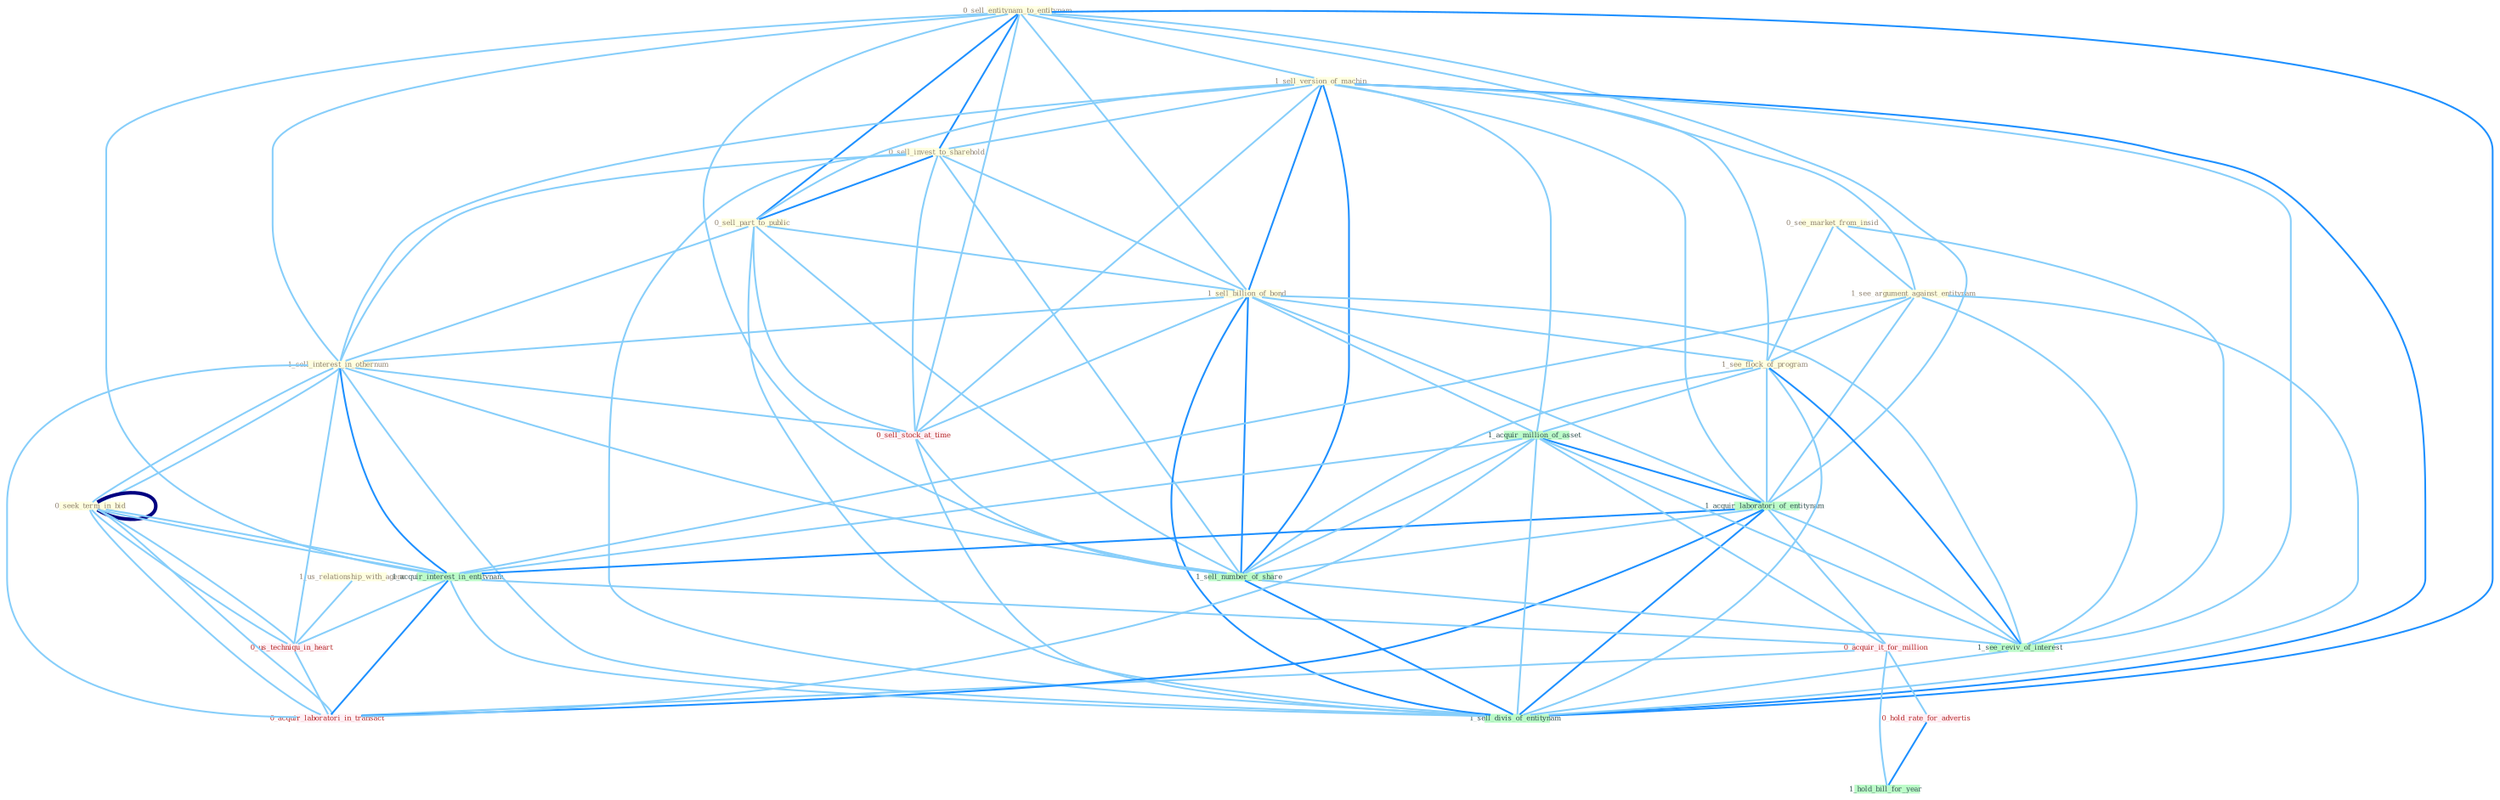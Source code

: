 Graph G{ 
    node
    [shape=polygon,style=filled,width=.5,height=.06,color="#BDFCC9",fixedsize=true,fontsize=4,
    fontcolor="#2f4f4f"];
    {node
    [color="#ffffe0", fontcolor="#8b7d6b"] "1_us_relationship_with_agenc " "0_sell_entitynam_to_entitynam " "0_see_market_from_insid " "1_sell_version_of_machin " "0_sell_invest_to_sharehold " "0_sell_part_to_public " "1_sell_billion_of_bond " "1_sell_interest_in_othernum " "0_seek_term_in_bid " "1_see_argument_against_entitynam " "1_see_flock_of_program "}
{node [color="#fff0f5", fontcolor="#b22222"] "0_seek_term_in_bid " "0_us_techniqu_in_heart " "0_acquir_it_for_million " "0_hold_rate_for_advertis " "0_acquir_laboratori_in_transact " "0_sell_stock_at_time "}
edge [color="#B0E2FF"];

	"1_us_relationship_with_agenc " -- "0_us_techniqu_in_heart " [w="1", color="#87cefa" ];
	"0_sell_entitynam_to_entitynam " -- "1_sell_version_of_machin " [w="1", color="#87cefa" ];
	"0_sell_entitynam_to_entitynam " -- "0_sell_invest_to_sharehold " [w="2", color="#1e90ff" , len=0.8];
	"0_sell_entitynam_to_entitynam " -- "0_sell_part_to_public " [w="2", color="#1e90ff" , len=0.8];
	"0_sell_entitynam_to_entitynam " -- "1_sell_billion_of_bond " [w="1", color="#87cefa" ];
	"0_sell_entitynam_to_entitynam " -- "1_sell_interest_in_othernum " [w="1", color="#87cefa" ];
	"0_sell_entitynam_to_entitynam " -- "1_see_argument_against_entitynam " [w="1", color="#87cefa" ];
	"0_sell_entitynam_to_entitynam " -- "1_acquir_laboratori_of_entitynam " [w="1", color="#87cefa" ];
	"0_sell_entitynam_to_entitynam " -- "1_acquir_interest_in_entitynam " [w="1", color="#87cefa" ];
	"0_sell_entitynam_to_entitynam " -- "0_sell_stock_at_time " [w="1", color="#87cefa" ];
	"0_sell_entitynam_to_entitynam " -- "1_sell_number_of_share " [w="1", color="#87cefa" ];
	"0_sell_entitynam_to_entitynam " -- "1_sell_divis_of_entitynam " [w="2", color="#1e90ff" , len=0.8];
	"0_see_market_from_insid " -- "1_see_argument_against_entitynam " [w="1", color="#87cefa" ];
	"0_see_market_from_insid " -- "1_see_flock_of_program " [w="1", color="#87cefa" ];
	"0_see_market_from_insid " -- "1_see_reviv_of_interest " [w="1", color="#87cefa" ];
	"1_sell_version_of_machin " -- "0_sell_invest_to_sharehold " [w="1", color="#87cefa" ];
	"1_sell_version_of_machin " -- "0_sell_part_to_public " [w="1", color="#87cefa" ];
	"1_sell_version_of_machin " -- "1_sell_billion_of_bond " [w="2", color="#1e90ff" , len=0.8];
	"1_sell_version_of_machin " -- "1_sell_interest_in_othernum " [w="1", color="#87cefa" ];
	"1_sell_version_of_machin " -- "1_see_flock_of_program " [w="1", color="#87cefa" ];
	"1_sell_version_of_machin " -- "1_acquir_million_of_asset " [w="1", color="#87cefa" ];
	"1_sell_version_of_machin " -- "1_acquir_laboratori_of_entitynam " [w="1", color="#87cefa" ];
	"1_sell_version_of_machin " -- "0_sell_stock_at_time " [w="1", color="#87cefa" ];
	"1_sell_version_of_machin " -- "1_sell_number_of_share " [w="2", color="#1e90ff" , len=0.8];
	"1_sell_version_of_machin " -- "1_see_reviv_of_interest " [w="1", color="#87cefa" ];
	"1_sell_version_of_machin " -- "1_sell_divis_of_entitynam " [w="2", color="#1e90ff" , len=0.8];
	"0_sell_invest_to_sharehold " -- "0_sell_part_to_public " [w="2", color="#1e90ff" , len=0.8];
	"0_sell_invest_to_sharehold " -- "1_sell_billion_of_bond " [w="1", color="#87cefa" ];
	"0_sell_invest_to_sharehold " -- "1_sell_interest_in_othernum " [w="1", color="#87cefa" ];
	"0_sell_invest_to_sharehold " -- "0_sell_stock_at_time " [w="1", color="#87cefa" ];
	"0_sell_invest_to_sharehold " -- "1_sell_number_of_share " [w="1", color="#87cefa" ];
	"0_sell_invest_to_sharehold " -- "1_sell_divis_of_entitynam " [w="1", color="#87cefa" ];
	"0_sell_part_to_public " -- "1_sell_billion_of_bond " [w="1", color="#87cefa" ];
	"0_sell_part_to_public " -- "1_sell_interest_in_othernum " [w="1", color="#87cefa" ];
	"0_sell_part_to_public " -- "0_sell_stock_at_time " [w="1", color="#87cefa" ];
	"0_sell_part_to_public " -- "1_sell_number_of_share " [w="1", color="#87cefa" ];
	"0_sell_part_to_public " -- "1_sell_divis_of_entitynam " [w="1", color="#87cefa" ];
	"1_sell_billion_of_bond " -- "1_sell_interest_in_othernum " [w="1", color="#87cefa" ];
	"1_sell_billion_of_bond " -- "1_see_flock_of_program " [w="1", color="#87cefa" ];
	"1_sell_billion_of_bond " -- "1_acquir_million_of_asset " [w="1", color="#87cefa" ];
	"1_sell_billion_of_bond " -- "1_acquir_laboratori_of_entitynam " [w="1", color="#87cefa" ];
	"1_sell_billion_of_bond " -- "0_sell_stock_at_time " [w="1", color="#87cefa" ];
	"1_sell_billion_of_bond " -- "1_sell_number_of_share " [w="2", color="#1e90ff" , len=0.8];
	"1_sell_billion_of_bond " -- "1_see_reviv_of_interest " [w="1", color="#87cefa" ];
	"1_sell_billion_of_bond " -- "1_sell_divis_of_entitynam " [w="2", color="#1e90ff" , len=0.8];
	"1_sell_interest_in_othernum " -- "0_seek_term_in_bid " [w="1", color="#87cefa" ];
	"1_sell_interest_in_othernum " -- "0_seek_term_in_bid " [w="1", color="#87cefa" ];
	"1_sell_interest_in_othernum " -- "1_acquir_interest_in_entitynam " [w="2", color="#1e90ff" , len=0.8];
	"1_sell_interest_in_othernum " -- "0_us_techniqu_in_heart " [w="1", color="#87cefa" ];
	"1_sell_interest_in_othernum " -- "0_acquir_laboratori_in_transact " [w="1", color="#87cefa" ];
	"1_sell_interest_in_othernum " -- "0_sell_stock_at_time " [w="1", color="#87cefa" ];
	"1_sell_interest_in_othernum " -- "1_sell_number_of_share " [w="1", color="#87cefa" ];
	"1_sell_interest_in_othernum " -- "1_sell_divis_of_entitynam " [w="1", color="#87cefa" ];
	"0_seek_term_in_bid " -- "0_seek_term_in_bid " [w="4", style=bold, color="#000080", len=0.4];
	"0_seek_term_in_bid " -- "1_acquir_interest_in_entitynam " [w="1", color="#87cefa" ];
	"0_seek_term_in_bid " -- "0_us_techniqu_in_heart " [w="1", color="#87cefa" ];
	"0_seek_term_in_bid " -- "0_acquir_laboratori_in_transact " [w="1", color="#87cefa" ];
	"1_see_argument_against_entitynam " -- "1_see_flock_of_program " [w="1", color="#87cefa" ];
	"1_see_argument_against_entitynam " -- "1_acquir_laboratori_of_entitynam " [w="1", color="#87cefa" ];
	"1_see_argument_against_entitynam " -- "1_acquir_interest_in_entitynam " [w="1", color="#87cefa" ];
	"1_see_argument_against_entitynam " -- "1_see_reviv_of_interest " [w="1", color="#87cefa" ];
	"1_see_argument_against_entitynam " -- "1_sell_divis_of_entitynam " [w="1", color="#87cefa" ];
	"1_see_flock_of_program " -- "1_acquir_million_of_asset " [w="1", color="#87cefa" ];
	"1_see_flock_of_program " -- "1_acquir_laboratori_of_entitynam " [w="1", color="#87cefa" ];
	"1_see_flock_of_program " -- "1_sell_number_of_share " [w="1", color="#87cefa" ];
	"1_see_flock_of_program " -- "1_see_reviv_of_interest " [w="2", color="#1e90ff" , len=0.8];
	"1_see_flock_of_program " -- "1_sell_divis_of_entitynam " [w="1", color="#87cefa" ];
	"1_acquir_million_of_asset " -- "1_acquir_laboratori_of_entitynam " [w="2", color="#1e90ff" , len=0.8];
	"1_acquir_million_of_asset " -- "1_acquir_interest_in_entitynam " [w="1", color="#87cefa" ];
	"1_acquir_million_of_asset " -- "0_acquir_it_for_million " [w="1", color="#87cefa" ];
	"1_acquir_million_of_asset " -- "0_acquir_laboratori_in_transact " [w="1", color="#87cefa" ];
	"1_acquir_million_of_asset " -- "1_sell_number_of_share " [w="1", color="#87cefa" ];
	"1_acquir_million_of_asset " -- "1_see_reviv_of_interest " [w="1", color="#87cefa" ];
	"1_acquir_million_of_asset " -- "1_sell_divis_of_entitynam " [w="1", color="#87cefa" ];
	"1_acquir_laboratori_of_entitynam " -- "1_acquir_interest_in_entitynam " [w="2", color="#1e90ff" , len=0.8];
	"1_acquir_laboratori_of_entitynam " -- "0_acquir_it_for_million " [w="1", color="#87cefa" ];
	"1_acquir_laboratori_of_entitynam " -- "0_acquir_laboratori_in_transact " [w="2", color="#1e90ff" , len=0.8];
	"1_acquir_laboratori_of_entitynam " -- "1_sell_number_of_share " [w="1", color="#87cefa" ];
	"1_acquir_laboratori_of_entitynam " -- "1_see_reviv_of_interest " [w="1", color="#87cefa" ];
	"1_acquir_laboratori_of_entitynam " -- "1_sell_divis_of_entitynam " [w="2", color="#1e90ff" , len=0.8];
	"0_seek_term_in_bid " -- "1_acquir_interest_in_entitynam " [w="1", color="#87cefa" ];
	"0_seek_term_in_bid " -- "0_us_techniqu_in_heart " [w="1", color="#87cefa" ];
	"0_seek_term_in_bid " -- "0_acquir_laboratori_in_transact " [w="1", color="#87cefa" ];
	"1_acquir_interest_in_entitynam " -- "0_us_techniqu_in_heart " [w="1", color="#87cefa" ];
	"1_acquir_interest_in_entitynam " -- "0_acquir_it_for_million " [w="1", color="#87cefa" ];
	"1_acquir_interest_in_entitynam " -- "0_acquir_laboratori_in_transact " [w="2", color="#1e90ff" , len=0.8];
	"1_acquir_interest_in_entitynam " -- "1_sell_divis_of_entitynam " [w="1", color="#87cefa" ];
	"0_us_techniqu_in_heart " -- "0_acquir_laboratori_in_transact " [w="1", color="#87cefa" ];
	"0_acquir_it_for_million " -- "0_hold_rate_for_advertis " [w="1", color="#87cefa" ];
	"0_acquir_it_for_million " -- "0_acquir_laboratori_in_transact " [w="1", color="#87cefa" ];
	"0_acquir_it_for_million " -- "1_hold_bill_for_year " [w="1", color="#87cefa" ];
	"0_hold_rate_for_advertis " -- "1_hold_bill_for_year " [w="2", color="#1e90ff" , len=0.8];
	"0_sell_stock_at_time " -- "1_sell_number_of_share " [w="1", color="#87cefa" ];
	"0_sell_stock_at_time " -- "1_sell_divis_of_entitynam " [w="1", color="#87cefa" ];
	"1_sell_number_of_share " -- "1_see_reviv_of_interest " [w="1", color="#87cefa" ];
	"1_sell_number_of_share " -- "1_sell_divis_of_entitynam " [w="2", color="#1e90ff" , len=0.8];
	"1_see_reviv_of_interest " -- "1_sell_divis_of_entitynam " [w="1", color="#87cefa" ];
}